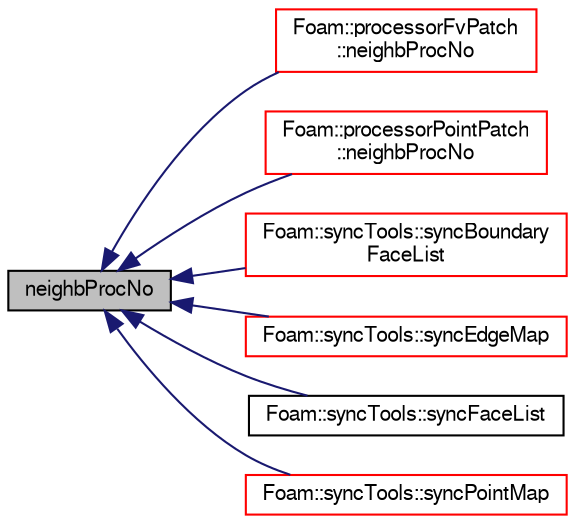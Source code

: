 digraph "neighbProcNo"
{
  bgcolor="transparent";
  edge [fontname="FreeSans",fontsize="10",labelfontname="FreeSans",labelfontsize="10"];
  node [fontname="FreeSans",fontsize="10",shape=record];
  rankdir="LR";
  Node1 [label="neighbProcNo",height=0.2,width=0.4,color="black", fillcolor="grey75", style="filled" fontcolor="black"];
  Node1 -> Node2 [dir="back",color="midnightblue",fontsize="10",style="solid",fontname="FreeSans"];
  Node2 [label="Foam::processorFvPatch\l::neighbProcNo",height=0.2,width=0.4,color="red",URL="$a01928.html#a23a9bdd5f32e20b78a704af345d1b8e1",tooltip="Return neigbour processor number. "];
  Node1 -> Node3 [dir="back",color="midnightblue",fontsize="10",style="solid",fontname="FreeSans"];
  Node3 [label="Foam::processorPointPatch\l::neighbProcNo",height=0.2,width=0.4,color="red",URL="$a01936.html#a7537ca4bf823410f0135d5d18e24d6da",tooltip="Return neigbour processor number. "];
  Node1 -> Node4 [dir="back",color="midnightblue",fontsize="10",style="solid",fontname="FreeSans"];
  Node4 [label="Foam::syncTools::syncBoundary\lFaceList",height=0.2,width=0.4,color="red",URL="$a02474.html#a1885668646afb3cf257512c56daa9b2f",tooltip="Synchronize values on boundary faces only. "];
  Node1 -> Node5 [dir="back",color="midnightblue",fontsize="10",style="solid",fontname="FreeSans"];
  Node5 [label="Foam::syncTools::syncEdgeMap",height=0.2,width=0.4,color="red",URL="$a02474.html#a154ac086463b8d7a0eed8c4539d3ab73",tooltip="Synchronize values on selected edges. "];
  Node1 -> Node6 [dir="back",color="midnightblue",fontsize="10",style="solid",fontname="FreeSans"];
  Node6 [label="Foam::syncTools::syncFaceList",height=0.2,width=0.4,color="black",URL="$a02474.html#abbce369b7f4597ea87c95f9b17cb707f"];
  Node1 -> Node7 [dir="back",color="midnightblue",fontsize="10",style="solid",fontname="FreeSans"];
  Node7 [label="Foam::syncTools::syncPointMap",height=0.2,width=0.4,color="red",URL="$a02474.html#a08bdf5c6403dd4367d1714c3d5b4145d",tooltip="Synchronize values on selected points. "];
}
